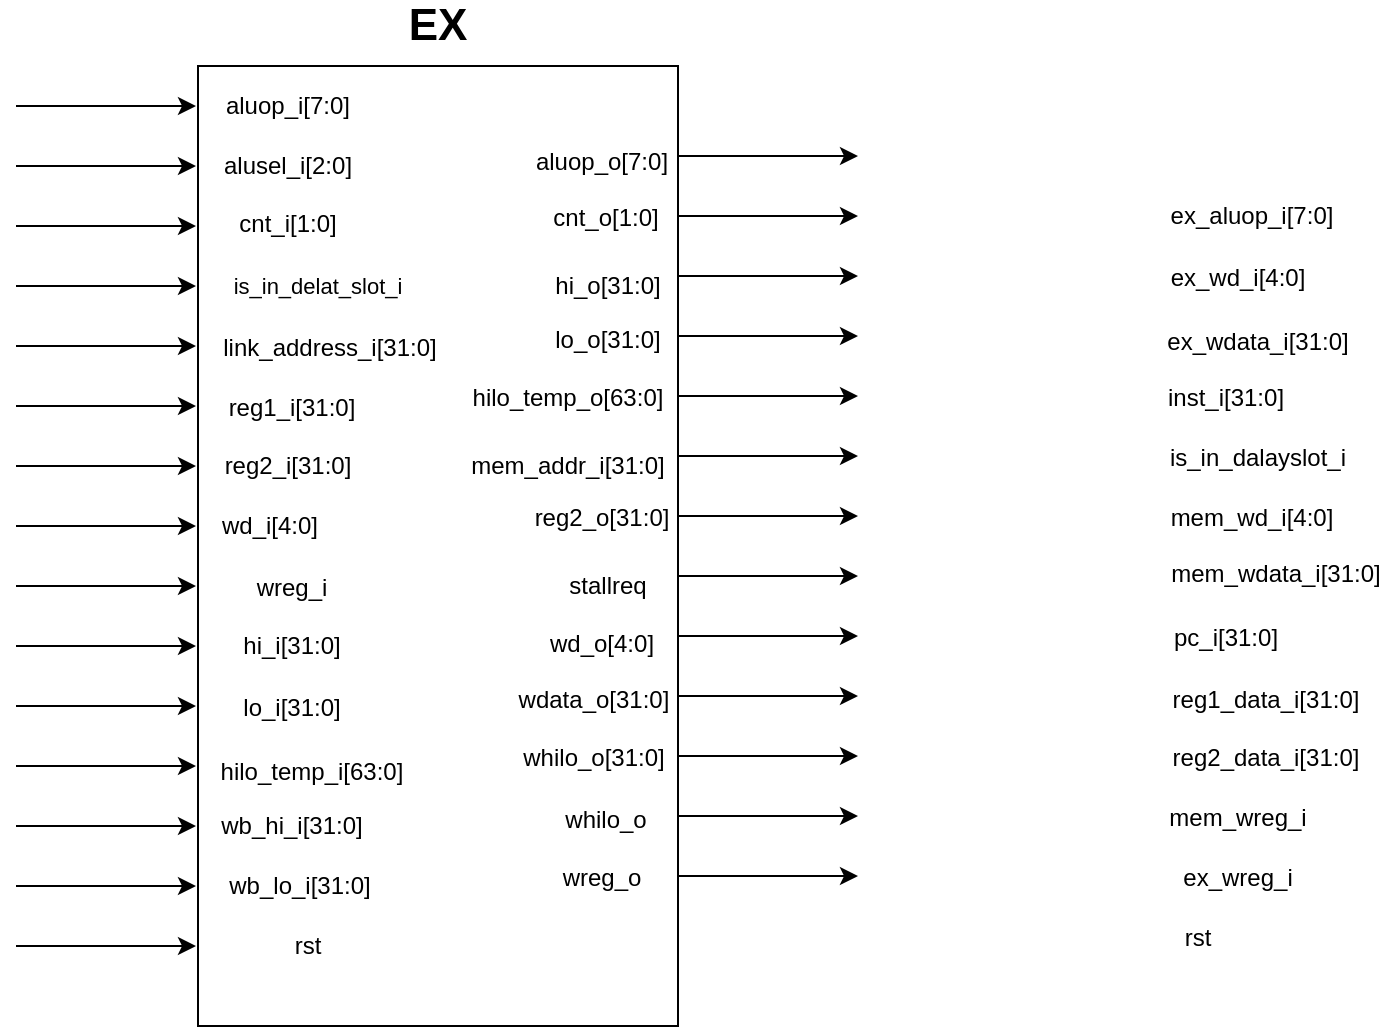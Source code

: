 <mxfile version="14.1.1" type="github">
  <diagram id="7KTe_2K7AGwuItnn4n5i" name="第 1 页">
    <mxGraphModel dx="1038" dy="500" grid="1" gridSize="10" guides="1" tooltips="1" connect="1" arrows="1" fold="1" page="1" pageScale="1" pageWidth="1169" pageHeight="1654" math="0" shadow="0">
      <root>
        <mxCell id="0" />
        <mxCell id="1" parent="0" />
        <mxCell id="jbfbIhLz7mu3rf0doeiF-63" value="" style="rounded=0;whiteSpace=wrap;html=1;" vertex="1" parent="1">
          <mxGeometry x="400" y="60" width="240" height="480" as="geometry" />
        </mxCell>
        <mxCell id="jbfbIhLz7mu3rf0doeiF-64" value="" style="endArrow=classic;html=1;" edge="1" parent="1">
          <mxGeometry width="50" height="50" relative="1" as="geometry">
            <mxPoint x="640" y="105" as="sourcePoint" />
            <mxPoint x="730" y="105" as="targetPoint" />
          </mxGeometry>
        </mxCell>
        <mxCell id="jbfbIhLz7mu3rf0doeiF-65" value="" style="endArrow=classic;html=1;" edge="1" parent="1">
          <mxGeometry width="50" height="50" relative="1" as="geometry">
            <mxPoint x="640" y="135" as="sourcePoint" />
            <mxPoint x="730" y="135" as="targetPoint" />
          </mxGeometry>
        </mxCell>
        <mxCell id="jbfbIhLz7mu3rf0doeiF-66" value="" style="endArrow=classic;html=1;" edge="1" parent="1">
          <mxGeometry width="50" height="50" relative="1" as="geometry">
            <mxPoint x="640" y="165" as="sourcePoint" />
            <mxPoint x="730" y="165" as="targetPoint" />
          </mxGeometry>
        </mxCell>
        <mxCell id="jbfbIhLz7mu3rf0doeiF-67" value="" style="endArrow=classic;html=1;" edge="1" parent="1">
          <mxGeometry width="50" height="50" relative="1" as="geometry">
            <mxPoint x="640" y="195" as="sourcePoint" />
            <mxPoint x="730" y="195" as="targetPoint" />
          </mxGeometry>
        </mxCell>
        <mxCell id="jbfbIhLz7mu3rf0doeiF-68" value="" style="endArrow=classic;html=1;" edge="1" parent="1">
          <mxGeometry width="50" height="50" relative="1" as="geometry">
            <mxPoint x="640" y="225" as="sourcePoint" />
            <mxPoint x="730" y="225" as="targetPoint" />
          </mxGeometry>
        </mxCell>
        <mxCell id="jbfbIhLz7mu3rf0doeiF-69" value="" style="endArrow=classic;html=1;" edge="1" parent="1">
          <mxGeometry width="50" height="50" relative="1" as="geometry">
            <mxPoint x="640" y="255" as="sourcePoint" />
            <mxPoint x="730" y="255" as="targetPoint" />
          </mxGeometry>
        </mxCell>
        <mxCell id="jbfbIhLz7mu3rf0doeiF-70" value="" style="endArrow=classic;html=1;" edge="1" parent="1">
          <mxGeometry width="50" height="50" relative="1" as="geometry">
            <mxPoint x="640" y="315" as="sourcePoint" />
            <mxPoint x="730" y="315" as="targetPoint" />
          </mxGeometry>
        </mxCell>
        <mxCell id="jbfbIhLz7mu3rf0doeiF-71" value="" style="endArrow=classic;html=1;" edge="1" parent="1">
          <mxGeometry width="50" height="50" relative="1" as="geometry">
            <mxPoint x="640" y="345" as="sourcePoint" />
            <mxPoint x="730" y="345" as="targetPoint" />
          </mxGeometry>
        </mxCell>
        <mxCell id="jbfbIhLz7mu3rf0doeiF-72" value="" style="endArrow=classic;html=1;" edge="1" parent="1">
          <mxGeometry width="50" height="50" relative="1" as="geometry">
            <mxPoint x="640" y="375" as="sourcePoint" />
            <mxPoint x="730" y="375" as="targetPoint" />
          </mxGeometry>
        </mxCell>
        <mxCell id="jbfbIhLz7mu3rf0doeiF-73" value="" style="endArrow=classic;html=1;" edge="1" parent="1">
          <mxGeometry width="50" height="50" relative="1" as="geometry">
            <mxPoint x="640" y="405" as="sourcePoint" />
            <mxPoint x="730" y="405" as="targetPoint" />
          </mxGeometry>
        </mxCell>
        <mxCell id="jbfbIhLz7mu3rf0doeiF-74" value="" style="endArrow=classic;html=1;" edge="1" parent="1">
          <mxGeometry width="50" height="50" relative="1" as="geometry">
            <mxPoint x="640" y="435" as="sourcePoint" />
            <mxPoint x="730" y="435" as="targetPoint" />
          </mxGeometry>
        </mxCell>
        <mxCell id="jbfbIhLz7mu3rf0doeiF-75" value="" style="endArrow=classic;html=1;" edge="1" parent="1">
          <mxGeometry width="50" height="50" relative="1" as="geometry">
            <mxPoint x="640" y="465" as="sourcePoint" />
            <mxPoint x="730" y="465" as="targetPoint" />
          </mxGeometry>
        </mxCell>
        <mxCell id="jbfbIhLz7mu3rf0doeiF-76" value="" style="endArrow=classic;html=1;" edge="1" parent="1">
          <mxGeometry width="50" height="50" relative="1" as="geometry">
            <mxPoint x="640" y="285" as="sourcePoint" />
            <mxPoint x="730" y="285" as="targetPoint" />
          </mxGeometry>
        </mxCell>
        <mxCell id="jbfbIhLz7mu3rf0doeiF-77" value="" style="endArrow=classic;html=1;" edge="1" parent="1">
          <mxGeometry width="50" height="50" relative="1" as="geometry">
            <mxPoint x="309" y="170" as="sourcePoint" />
            <mxPoint x="399" y="170" as="targetPoint" />
          </mxGeometry>
        </mxCell>
        <mxCell id="jbfbIhLz7mu3rf0doeiF-78" value="" style="endArrow=classic;html=1;" edge="1" parent="1">
          <mxGeometry width="50" height="50" relative="1" as="geometry">
            <mxPoint x="309" y="200" as="sourcePoint" />
            <mxPoint x="399" y="200" as="targetPoint" />
          </mxGeometry>
        </mxCell>
        <mxCell id="jbfbIhLz7mu3rf0doeiF-79" value="" style="endArrow=classic;html=1;" edge="1" parent="1">
          <mxGeometry width="50" height="50" relative="1" as="geometry">
            <mxPoint x="309" y="230" as="sourcePoint" />
            <mxPoint x="399" y="230" as="targetPoint" />
          </mxGeometry>
        </mxCell>
        <mxCell id="jbfbIhLz7mu3rf0doeiF-80" value="" style="endArrow=classic;html=1;" edge="1" parent="1">
          <mxGeometry width="50" height="50" relative="1" as="geometry">
            <mxPoint x="309" y="260" as="sourcePoint" />
            <mxPoint x="399" y="260" as="targetPoint" />
          </mxGeometry>
        </mxCell>
        <mxCell id="jbfbIhLz7mu3rf0doeiF-81" value="" style="endArrow=classic;html=1;" edge="1" parent="1">
          <mxGeometry width="50" height="50" relative="1" as="geometry">
            <mxPoint x="309" y="290" as="sourcePoint" />
            <mxPoint x="399" y="290" as="targetPoint" />
          </mxGeometry>
        </mxCell>
        <mxCell id="jbfbIhLz7mu3rf0doeiF-82" value="" style="endArrow=classic;html=1;" edge="1" parent="1">
          <mxGeometry width="50" height="50" relative="1" as="geometry">
            <mxPoint x="309" y="320" as="sourcePoint" />
            <mxPoint x="399" y="320" as="targetPoint" />
          </mxGeometry>
        </mxCell>
        <mxCell id="jbfbIhLz7mu3rf0doeiF-83" value="" style="endArrow=classic;html=1;" edge="1" parent="1">
          <mxGeometry width="50" height="50" relative="1" as="geometry">
            <mxPoint x="309" y="380" as="sourcePoint" />
            <mxPoint x="399" y="380" as="targetPoint" />
          </mxGeometry>
        </mxCell>
        <mxCell id="jbfbIhLz7mu3rf0doeiF-84" value="" style="endArrow=classic;html=1;" edge="1" parent="1">
          <mxGeometry width="50" height="50" relative="1" as="geometry">
            <mxPoint x="309" y="410" as="sourcePoint" />
            <mxPoint x="399" y="410" as="targetPoint" />
          </mxGeometry>
        </mxCell>
        <mxCell id="jbfbIhLz7mu3rf0doeiF-85" value="" style="endArrow=classic;html=1;" edge="1" parent="1">
          <mxGeometry width="50" height="50" relative="1" as="geometry">
            <mxPoint x="309" y="440" as="sourcePoint" />
            <mxPoint x="399" y="440" as="targetPoint" />
          </mxGeometry>
        </mxCell>
        <mxCell id="jbfbIhLz7mu3rf0doeiF-86" value="" style="endArrow=classic;html=1;" edge="1" parent="1">
          <mxGeometry width="50" height="50" relative="1" as="geometry">
            <mxPoint x="309" y="470" as="sourcePoint" />
            <mxPoint x="399" y="470" as="targetPoint" />
          </mxGeometry>
        </mxCell>
        <mxCell id="jbfbIhLz7mu3rf0doeiF-87" value="" style="endArrow=classic;html=1;" edge="1" parent="1">
          <mxGeometry width="50" height="50" relative="1" as="geometry">
            <mxPoint x="309" y="500" as="sourcePoint" />
            <mxPoint x="399" y="500" as="targetPoint" />
          </mxGeometry>
        </mxCell>
        <mxCell id="jbfbIhLz7mu3rf0doeiF-89" value="" style="endArrow=classic;html=1;" edge="1" parent="1">
          <mxGeometry width="50" height="50" relative="1" as="geometry">
            <mxPoint x="309" y="350" as="sourcePoint" />
            <mxPoint x="399" y="350" as="targetPoint" />
          </mxGeometry>
        </mxCell>
        <mxCell id="jbfbIhLz7mu3rf0doeiF-90" value="" style="endArrow=classic;html=1;" edge="1" parent="1">
          <mxGeometry width="50" height="50" relative="1" as="geometry">
            <mxPoint x="309" y="110" as="sourcePoint" />
            <mxPoint x="399" y="110" as="targetPoint" />
          </mxGeometry>
        </mxCell>
        <mxCell id="jbfbIhLz7mu3rf0doeiF-91" value="" style="endArrow=classic;html=1;" edge="1" parent="1">
          <mxGeometry width="50" height="50" relative="1" as="geometry">
            <mxPoint x="309" y="80" as="sourcePoint" />
            <mxPoint x="399" y="80" as="targetPoint" />
          </mxGeometry>
        </mxCell>
        <mxCell id="jbfbIhLz7mu3rf0doeiF-92" value="" style="endArrow=classic;html=1;" edge="1" parent="1">
          <mxGeometry width="50" height="50" relative="1" as="geometry">
            <mxPoint x="309" y="140" as="sourcePoint" />
            <mxPoint x="399" y="140" as="targetPoint" />
          </mxGeometry>
        </mxCell>
        <mxCell id="jbfbIhLz7mu3rf0doeiF-93" value="&lt;span style=&quot;font-size: 22px&quot;&gt;&lt;b&gt;EX&lt;/b&gt;&lt;/span&gt;" style="text;html=1;strokeColor=none;fillColor=none;align=center;verticalAlign=middle;whiteSpace=wrap;rounded=0;" vertex="1" parent="1">
          <mxGeometry x="500" y="30" width="40" height="20" as="geometry" />
        </mxCell>
        <mxCell id="jbfbIhLz7mu3rf0doeiF-94" value="ex_aluop_i[7:0]" style="text;html=1;strokeColor=none;fillColor=none;align=center;verticalAlign=middle;whiteSpace=wrap;rounded=0;" vertex="1" parent="1">
          <mxGeometry x="907" y="124.5" width="40" height="20" as="geometry" />
        </mxCell>
        <mxCell id="jbfbIhLz7mu3rf0doeiF-95" value="ex_wd_i[4:0]" style="text;html=1;strokeColor=none;fillColor=none;align=center;verticalAlign=middle;whiteSpace=wrap;rounded=0;" vertex="1" parent="1">
          <mxGeometry x="900" y="155.5" width="40" height="20" as="geometry" />
        </mxCell>
        <mxCell id="jbfbIhLz7mu3rf0doeiF-96" value="ex_wdata_i[31:0]" style="text;html=1;strokeColor=none;fillColor=none;align=center;verticalAlign=middle;whiteSpace=wrap;rounded=0;" vertex="1" parent="1">
          <mxGeometry x="910" y="187.5" width="40" height="20" as="geometry" />
        </mxCell>
        <mxCell id="jbfbIhLz7mu3rf0doeiF-97" value="ex_wreg_i" style="text;html=1;strokeColor=none;fillColor=none;align=center;verticalAlign=middle;whiteSpace=wrap;rounded=0;" vertex="1" parent="1">
          <mxGeometry x="900" y="455.5" width="40" height="20" as="geometry" />
        </mxCell>
        <mxCell id="jbfbIhLz7mu3rf0doeiF-98" value="rst" style="text;html=1;strokeColor=none;fillColor=none;align=center;verticalAlign=middle;whiteSpace=wrap;rounded=0;" vertex="1" parent="1">
          <mxGeometry x="880" y="485.5" width="40" height="20" as="geometry" />
        </mxCell>
        <mxCell id="jbfbIhLz7mu3rf0doeiF-99" value="mem_wreg_i" style="text;html=1;strokeColor=none;fillColor=none;align=center;verticalAlign=middle;whiteSpace=wrap;rounded=0;" vertex="1" parent="1">
          <mxGeometry x="900" y="425.5" width="40" height="20" as="geometry" />
        </mxCell>
        <mxCell id="jbfbIhLz7mu3rf0doeiF-100" value="inst_i[31:0]" style="text;html=1;strokeColor=none;fillColor=none;align=center;verticalAlign=middle;whiteSpace=wrap;rounded=0;" vertex="1" parent="1">
          <mxGeometry x="894" y="215.5" width="40" height="20" as="geometry" />
        </mxCell>
        <mxCell id="jbfbIhLz7mu3rf0doeiF-101" value="is_in_dalayslot_i" style="text;html=1;strokeColor=none;fillColor=none;align=center;verticalAlign=middle;whiteSpace=wrap;rounded=0;" vertex="1" parent="1">
          <mxGeometry x="910" y="245.5" width="40" height="20" as="geometry" />
        </mxCell>
        <mxCell id="jbfbIhLz7mu3rf0doeiF-102" value="mem_wd_i[4:0]" style="text;html=1;strokeColor=none;fillColor=none;align=center;verticalAlign=middle;whiteSpace=wrap;rounded=0;" vertex="1" parent="1">
          <mxGeometry x="907" y="275.5" width="40" height="20" as="geometry" />
        </mxCell>
        <mxCell id="jbfbIhLz7mu3rf0doeiF-103" value="mem_wdata_i[31:0]" style="text;html=1;strokeColor=none;fillColor=none;align=center;verticalAlign=middle;whiteSpace=wrap;rounded=0;" vertex="1" parent="1">
          <mxGeometry x="919" y="303.5" width="40" height="20" as="geometry" />
        </mxCell>
        <mxCell id="jbfbIhLz7mu3rf0doeiF-104" value="pc_i[31:0]" style="text;html=1;strokeColor=none;fillColor=none;align=center;verticalAlign=middle;whiteSpace=wrap;rounded=0;" vertex="1" parent="1">
          <mxGeometry x="894" y="335.5" width="40" height="20" as="geometry" />
        </mxCell>
        <mxCell id="jbfbIhLz7mu3rf0doeiF-105" value="reg1_data_i[31:0]" style="text;html=1;strokeColor=none;fillColor=none;align=center;verticalAlign=middle;whiteSpace=wrap;rounded=0;" vertex="1" parent="1">
          <mxGeometry x="914" y="366.5" width="40" height="20" as="geometry" />
        </mxCell>
        <mxCell id="jbfbIhLz7mu3rf0doeiF-106" value="reg2_data_i[31:0]" style="text;html=1;strokeColor=none;fillColor=none;align=center;verticalAlign=middle;whiteSpace=wrap;rounded=0;" vertex="1" parent="1">
          <mxGeometry x="914" y="395.5" width="40" height="20" as="geometry" />
        </mxCell>
        <mxCell id="jbfbIhLz7mu3rf0doeiF-107" value="aluop_i[7:0]" style="text;html=1;strokeColor=none;fillColor=none;align=center;verticalAlign=middle;whiteSpace=wrap;rounded=0;" vertex="1" parent="1">
          <mxGeometry x="425" y="70" width="40" height="20" as="geometry" />
        </mxCell>
        <mxCell id="jbfbIhLz7mu3rf0doeiF-108" value="alusel_i[2:0]" style="text;html=1;strokeColor=none;fillColor=none;align=center;verticalAlign=middle;whiteSpace=wrap;rounded=0;" vertex="1" parent="1">
          <mxGeometry x="425" y="100" width="40" height="20" as="geometry" />
        </mxCell>
        <mxCell id="jbfbIhLz7mu3rf0doeiF-109" value="cnt_i[1:0]" style="text;html=1;strokeColor=none;fillColor=none;align=center;verticalAlign=middle;whiteSpace=wrap;rounded=0;" vertex="1" parent="1">
          <mxGeometry x="425" y="129" width="40" height="20" as="geometry" />
        </mxCell>
        <mxCell id="jbfbIhLz7mu3rf0doeiF-110" value="&lt;font style=&quot;font-size: 11px&quot;&gt;is_in_delat_slot_i&lt;/font&gt;" style="text;html=1;strokeColor=none;fillColor=none;align=center;verticalAlign=middle;whiteSpace=wrap;rounded=0;" vertex="1" parent="1">
          <mxGeometry x="440" y="160" width="40" height="20" as="geometry" />
        </mxCell>
        <mxCell id="jbfbIhLz7mu3rf0doeiF-111" value="link_address_i[31:0]" style="text;html=1;strokeColor=none;fillColor=none;align=center;verticalAlign=middle;whiteSpace=wrap;rounded=0;" vertex="1" parent="1">
          <mxGeometry x="446" y="191" width="40" height="20" as="geometry" />
        </mxCell>
        <mxCell id="jbfbIhLz7mu3rf0doeiF-112" value="reg1_i[31:0]" style="text;html=1;strokeColor=none;fillColor=none;align=center;verticalAlign=middle;whiteSpace=wrap;rounded=0;" vertex="1" parent="1">
          <mxGeometry x="427" y="221" width="40" height="20" as="geometry" />
        </mxCell>
        <mxCell id="jbfbIhLz7mu3rf0doeiF-113" value="reg2_i[31:0]" style="text;html=1;strokeColor=none;fillColor=none;align=center;verticalAlign=middle;whiteSpace=wrap;rounded=0;" vertex="1" parent="1">
          <mxGeometry x="425" y="250" width="40" height="20" as="geometry" />
        </mxCell>
        <mxCell id="jbfbIhLz7mu3rf0doeiF-114" value="wd_i[4:0]" style="text;html=1;strokeColor=none;fillColor=none;align=center;verticalAlign=middle;whiteSpace=wrap;rounded=0;" vertex="1" parent="1">
          <mxGeometry x="416" y="280" width="40" height="20" as="geometry" />
        </mxCell>
        <mxCell id="jbfbIhLz7mu3rf0doeiF-115" value="wreg_i" style="text;html=1;strokeColor=none;fillColor=none;align=center;verticalAlign=middle;whiteSpace=wrap;rounded=0;" vertex="1" parent="1">
          <mxGeometry x="427" y="311" width="40" height="20" as="geometry" />
        </mxCell>
        <mxCell id="jbfbIhLz7mu3rf0doeiF-116" value="hi_i[31:0]" style="text;html=1;strokeColor=none;fillColor=none;align=center;verticalAlign=middle;whiteSpace=wrap;rounded=0;" vertex="1" parent="1">
          <mxGeometry x="427" y="340" width="40" height="20" as="geometry" />
        </mxCell>
        <mxCell id="jbfbIhLz7mu3rf0doeiF-117" value="lo_i[31:0]" style="text;html=1;strokeColor=none;fillColor=none;align=center;verticalAlign=middle;whiteSpace=wrap;rounded=0;" vertex="1" parent="1">
          <mxGeometry x="427" y="371" width="40" height="20" as="geometry" />
        </mxCell>
        <mxCell id="jbfbIhLz7mu3rf0doeiF-118" value="hilo_temp_i[63:0]" style="text;html=1;strokeColor=none;fillColor=none;align=center;verticalAlign=middle;whiteSpace=wrap;rounded=0;" vertex="1" parent="1">
          <mxGeometry x="437" y="403" width="40" height="20" as="geometry" />
        </mxCell>
        <mxCell id="jbfbIhLz7mu3rf0doeiF-119" value="wb_hi_i[31:0]" style="text;html=1;strokeColor=none;fillColor=none;align=center;verticalAlign=middle;whiteSpace=wrap;rounded=0;" vertex="1" parent="1">
          <mxGeometry x="427" y="430" width="40" height="20" as="geometry" />
        </mxCell>
        <mxCell id="jbfbIhLz7mu3rf0doeiF-120" value="wb_lo_i[31:0]" style="text;html=1;strokeColor=none;fillColor=none;align=center;verticalAlign=middle;whiteSpace=wrap;rounded=0;" vertex="1" parent="1">
          <mxGeometry x="431" y="460" width="40" height="20" as="geometry" />
        </mxCell>
        <mxCell id="jbfbIhLz7mu3rf0doeiF-121" value="rst" style="text;html=1;strokeColor=none;fillColor=none;align=center;verticalAlign=middle;whiteSpace=wrap;rounded=0;" vertex="1" parent="1">
          <mxGeometry x="435" y="490" width="40" height="20" as="geometry" />
        </mxCell>
        <mxCell id="jbfbIhLz7mu3rf0doeiF-123" value="aluop_o[7:0]" style="text;html=1;strokeColor=none;fillColor=none;align=center;verticalAlign=middle;whiteSpace=wrap;rounded=0;" vertex="1" parent="1">
          <mxGeometry x="582" y="98" width="40" height="20" as="geometry" />
        </mxCell>
        <mxCell id="jbfbIhLz7mu3rf0doeiF-124" value="cnt_o[1:0]" style="text;html=1;strokeColor=none;fillColor=none;align=center;verticalAlign=middle;whiteSpace=wrap;rounded=0;" vertex="1" parent="1">
          <mxGeometry x="584" y="126" width="40" height="20" as="geometry" />
        </mxCell>
        <mxCell id="jbfbIhLz7mu3rf0doeiF-125" value="hi_o[31:0]" style="text;html=1;strokeColor=none;fillColor=none;align=center;verticalAlign=middle;whiteSpace=wrap;rounded=0;" vertex="1" parent="1">
          <mxGeometry x="585" y="160" width="40" height="20" as="geometry" />
        </mxCell>
        <mxCell id="jbfbIhLz7mu3rf0doeiF-126" style="edgeStyle=orthogonalEdgeStyle;rounded=0;orthogonalLoop=1;jettySize=auto;html=1;exitX=0.5;exitY=1;exitDx=0;exitDy=0;" edge="1" parent="1" source="jbfbIhLz7mu3rf0doeiF-125" target="jbfbIhLz7mu3rf0doeiF-125">
          <mxGeometry relative="1" as="geometry" />
        </mxCell>
        <mxCell id="jbfbIhLz7mu3rf0doeiF-127" value="lo_o[31:0]" style="text;html=1;strokeColor=none;fillColor=none;align=center;verticalAlign=middle;whiteSpace=wrap;rounded=0;" vertex="1" parent="1">
          <mxGeometry x="585" y="187" width="40" height="20" as="geometry" />
        </mxCell>
        <mxCell id="jbfbIhLz7mu3rf0doeiF-128" style="edgeStyle=orthogonalEdgeStyle;rounded=0;orthogonalLoop=1;jettySize=auto;html=1;exitX=0.5;exitY=1;exitDx=0;exitDy=0;" edge="1" parent="1" source="jbfbIhLz7mu3rf0doeiF-127" target="jbfbIhLz7mu3rf0doeiF-127">
          <mxGeometry relative="1" as="geometry" />
        </mxCell>
        <mxCell id="jbfbIhLz7mu3rf0doeiF-129" value="hilo_temp_o[63:0]" style="text;html=1;strokeColor=none;fillColor=none;align=center;verticalAlign=middle;whiteSpace=wrap;rounded=0;" vertex="1" parent="1">
          <mxGeometry x="565" y="215.5" width="40" height="20" as="geometry" />
        </mxCell>
        <mxCell id="jbfbIhLz7mu3rf0doeiF-130" style="edgeStyle=orthogonalEdgeStyle;rounded=0;orthogonalLoop=1;jettySize=auto;html=1;exitX=0.5;exitY=1;exitDx=0;exitDy=0;" edge="1" parent="1" source="jbfbIhLz7mu3rf0doeiF-129" target="jbfbIhLz7mu3rf0doeiF-129">
          <mxGeometry relative="1" as="geometry" />
        </mxCell>
        <mxCell id="jbfbIhLz7mu3rf0doeiF-131" value="mem_addr_i[31:0]" style="text;html=1;strokeColor=none;fillColor=none;align=center;verticalAlign=middle;whiteSpace=wrap;rounded=0;" vertex="1" parent="1">
          <mxGeometry x="565" y="250" width="40" height="20" as="geometry" />
        </mxCell>
        <mxCell id="jbfbIhLz7mu3rf0doeiF-132" style="edgeStyle=orthogonalEdgeStyle;rounded=0;orthogonalLoop=1;jettySize=auto;html=1;exitX=0.5;exitY=1;exitDx=0;exitDy=0;" edge="1" parent="1" source="jbfbIhLz7mu3rf0doeiF-131" target="jbfbIhLz7mu3rf0doeiF-131">
          <mxGeometry relative="1" as="geometry" />
        </mxCell>
        <mxCell id="jbfbIhLz7mu3rf0doeiF-133" value="reg2_o[31:0]" style="text;html=1;strokeColor=none;fillColor=none;align=center;verticalAlign=middle;whiteSpace=wrap;rounded=0;" vertex="1" parent="1">
          <mxGeometry x="582" y="275.5" width="40" height="20" as="geometry" />
        </mxCell>
        <mxCell id="jbfbIhLz7mu3rf0doeiF-134" style="edgeStyle=orthogonalEdgeStyle;rounded=0;orthogonalLoop=1;jettySize=auto;html=1;exitX=0.5;exitY=1;exitDx=0;exitDy=0;" edge="1" parent="1" source="jbfbIhLz7mu3rf0doeiF-133" target="jbfbIhLz7mu3rf0doeiF-133">
          <mxGeometry relative="1" as="geometry" />
        </mxCell>
        <mxCell id="jbfbIhLz7mu3rf0doeiF-135" value="stallreq" style="text;html=1;strokeColor=none;fillColor=none;align=center;verticalAlign=middle;whiteSpace=wrap;rounded=0;" vertex="1" parent="1">
          <mxGeometry x="585" y="310" width="40" height="20" as="geometry" />
        </mxCell>
        <mxCell id="jbfbIhLz7mu3rf0doeiF-136" style="edgeStyle=orthogonalEdgeStyle;rounded=0;orthogonalLoop=1;jettySize=auto;html=1;exitX=0.5;exitY=1;exitDx=0;exitDy=0;" edge="1" parent="1" source="jbfbIhLz7mu3rf0doeiF-135" target="jbfbIhLz7mu3rf0doeiF-135">
          <mxGeometry relative="1" as="geometry" />
        </mxCell>
        <mxCell id="jbfbIhLz7mu3rf0doeiF-137" value="wd_o[4:0]" style="text;html=1;strokeColor=none;fillColor=none;align=center;verticalAlign=middle;whiteSpace=wrap;rounded=0;" vertex="1" parent="1">
          <mxGeometry x="582" y="339" width="40" height="20" as="geometry" />
        </mxCell>
        <mxCell id="jbfbIhLz7mu3rf0doeiF-138" style="edgeStyle=orthogonalEdgeStyle;rounded=0;orthogonalLoop=1;jettySize=auto;html=1;exitX=0.5;exitY=1;exitDx=0;exitDy=0;" edge="1" parent="1" source="jbfbIhLz7mu3rf0doeiF-137" target="jbfbIhLz7mu3rf0doeiF-137">
          <mxGeometry relative="1" as="geometry" />
        </mxCell>
        <mxCell id="jbfbIhLz7mu3rf0doeiF-139" value="wdata_o[31:0]" style="text;html=1;strokeColor=none;fillColor=none;align=center;verticalAlign=middle;whiteSpace=wrap;rounded=0;" vertex="1" parent="1">
          <mxGeometry x="578" y="366.5" width="40" height="20" as="geometry" />
        </mxCell>
        <mxCell id="jbfbIhLz7mu3rf0doeiF-140" value="whilo_o[31:0]" style="text;html=1;strokeColor=none;fillColor=none;align=center;verticalAlign=middle;whiteSpace=wrap;rounded=0;" vertex="1" parent="1">
          <mxGeometry x="578" y="395.5" width="40" height="20" as="geometry" />
        </mxCell>
        <mxCell id="jbfbIhLz7mu3rf0doeiF-141" value="whilo_o" style="text;html=1;strokeColor=none;fillColor=none;align=center;verticalAlign=middle;whiteSpace=wrap;rounded=0;" vertex="1" parent="1">
          <mxGeometry x="584" y="427" width="40" height="20" as="geometry" />
        </mxCell>
        <mxCell id="jbfbIhLz7mu3rf0doeiF-142" value="wreg_o" style="text;html=1;strokeColor=none;fillColor=none;align=center;verticalAlign=middle;whiteSpace=wrap;rounded=0;" vertex="1" parent="1">
          <mxGeometry x="582" y="455.5" width="40" height="20" as="geometry" />
        </mxCell>
      </root>
    </mxGraphModel>
  </diagram>
</mxfile>
